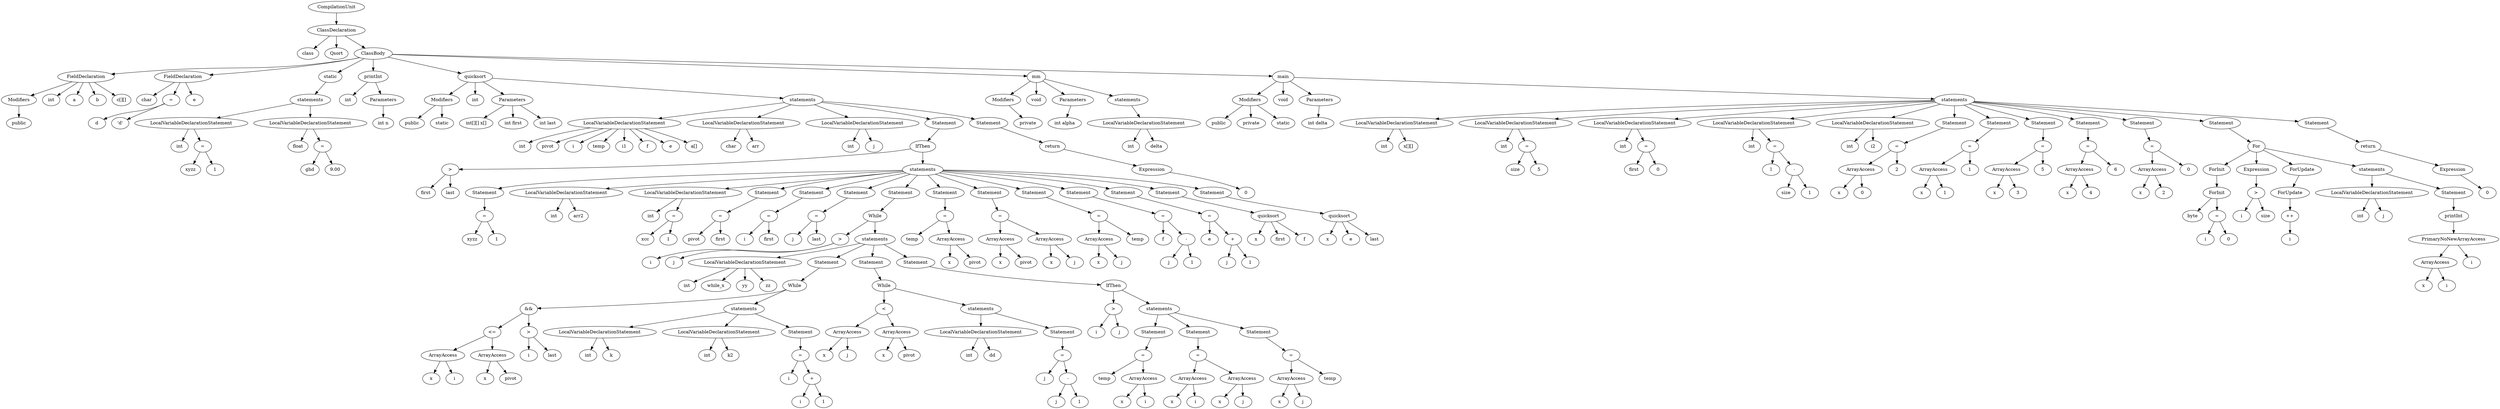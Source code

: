 digraph AST{ 
Node0 [label ="CompilationUnit"]
Node1 [label ="ClassDeclaration"]
Node2 [label ="class"]
Node3 [label ="Qsort"]
Node4 [label ="ClassBody"]
Node5 [label ="FieldDeclaration"]
Node6 [label ="FieldDeclaration"]
Node7 [label ="static"]
Node8 [label ="printInt"]
Node9 [label ="quicksort"]
Node10 [label ="mm"]
Node11 [label ="main"]
Node12 [label ="Modifiers"]
Node13 [label ="int"]
Node14 [label ="a"]
Node15 [label ="b"]
Node16 [label ="c[][]"]
Node17 [label ="char"]
Node18 [label ="="]
Node19 [label ="e"]
Node20 [label ="statements"]
Node21 [label ="int"]
Node22 [label ="Parameters"]
Node23 [label ="Modifiers"]
Node24 [label ="int"]
Node25 [label ="Parameters"]
Node26 [label ="statements"]
Node27 [label ="Modifiers"]
Node28 [label ="void"]
Node29 [label ="Parameters"]
Node30 [label ="statements"]
Node31 [label ="Modifiers"]
Node32 [label ="void"]
Node33 [label ="Parameters"]
Node34 [label ="statements"]
Node35 [label ="public"]
Node36 [label ="d"]
Node37 [label ="'d'"]
Node38 [label ="LocalVariableDeclarationStatement"]
Node39 [label ="LocalVariableDeclarationStatement"]
Node40 [label ="int n"]
Node41 [label ="public"]
Node42 [label ="static"]
Node43 [label ="int[][] x[]"]
Node44 [label ="int first"]
Node45 [label ="int last"]
Node46 [label ="LocalVariableDeclarationStatement"]
Node47 [label ="LocalVariableDeclarationStatement"]
Node48 [label ="LocalVariableDeclarationStatement"]
Node49 [label ="Statement"]
Node50 [label ="Statement"]
Node51 [label ="private"]
Node52 [label ="int alpha"]
Node53 [label ="LocalVariableDeclarationStatement"]
Node54 [label ="public"]
Node55 [label ="private"]
Node56 [label ="static"]
Node57 [label ="int delta"]
Node58 [label ="LocalVariableDeclarationStatement"]
Node59 [label ="LocalVariableDeclarationStatement"]
Node60 [label ="LocalVariableDeclarationStatement"]
Node61 [label ="LocalVariableDeclarationStatement"]
Node62 [label ="LocalVariableDeclarationStatement"]
Node63 [label ="Statement"]
Node64 [label ="Statement"]
Node65 [label ="Statement"]
Node66 [label ="Statement"]
Node67 [label ="Statement"]
Node68 [label ="Statement"]
Node69 [label ="Statement"]
Node70 [label ="int"]
Node71 [label ="="]
Node72 [label ="float"]
Node73 [label ="="]
Node74 [label ="int"]
Node75 [label ="pivot"]
Node76 [label ="i"]
Node77 [label ="temp"]
Node78 [label ="i1"]
Node79 [label ="f"]
Node80 [label ="e"]
Node81 [label ="a[]"]
Node82 [label ="char"]
Node83 [label ="arr"]
Node84 [label ="int"]
Node85 [label ="j"]
Node86 [label ="IfThen"]
Node87 [label ="return"]
Node88 [label ="int"]
Node89 [label ="delta"]
Node90 [label ="int"]
Node91 [label ="x[][]"]
Node92 [label ="int"]
Node93 [label ="="]
Node94 [label ="int"]
Node95 [label ="="]
Node96 [label ="int"]
Node97 [label ="="]
Node98 [label ="int"]
Node99 [label ="i2"]
Node100 [label ="="]
Node101 [label ="="]
Node102 [label ="="]
Node103 [label ="="]
Node104 [label ="="]
Node105 [label ="For"]
Node106 [label ="return"]
Node107 [label ="xyzz"]
Node108 [label ="1"]
Node109 [label ="ghd"]
Node110 [label ="9.00"]
Node111 [label =">"]
Node112 [label ="statements"]
Node113 [label ="Expression"]
Node114 [label ="size"]
Node115 [label ="5"]
Node116 [label ="first"]
Node117 [label ="0"]
Node118 [label ="l"]
Node119 [label ="-"]
Node120 [label ="ArrayAccess"]
Node121 [label ="2"]
Node122 [label ="ArrayAccess"]
Node123 [label ="1"]
Node124 [label ="ArrayAccess"]
Node125 [label ="5"]
Node126 [label ="ArrayAccess"]
Node127 [label ="6"]
Node128 [label ="ArrayAccess"]
Node129 [label ="0"]
Node130 [label ="ForInit"]
Node131 [label ="Expression"]
Node132 [label ="ForUpdate"]
Node133 [label ="statements"]
Node134 [label ="Expression"]
Node135 [label ="first"]
Node136 [label ="last"]
Node137 [label ="Statement"]
Node138 [label ="LocalVariableDeclarationStatement"]
Node139 [label ="LocalVariableDeclarationStatement"]
Node140 [label ="Statement"]
Node141 [label ="Statement"]
Node142 [label ="Statement"]
Node143 [label ="Statement"]
Node144 [label ="Statement"]
Node145 [label ="Statement"]
Node146 [label ="Statement"]
Node147 [label ="Statement"]
Node148 [label ="Statement"]
Node149 [label ="Statement"]
Node150 [label ="Statement"]
Node151 [label ="0"]
Node152 [label ="size"]
Node153 [label ="1"]
Node154 [label ="x"]
Node155 [label ="0"]
Node156 [label ="x"]
Node157 [label ="1"]
Node158 [label ="x"]
Node159 [label ="3"]
Node160 [label ="x"]
Node161 [label ="4"]
Node162 [label ="x"]
Node163 [label ="2"]
Node164 [label ="ForInit"]
Node165 [label =">"]
Node166 [label ="ForUpdate"]
Node167 [label ="LocalVariableDeclarationStatement"]
Node168 [label ="Statement"]
Node169 [label ="0"]
Node170 [label ="="]
Node171 [label ="int"]
Node172 [label ="arr2"]
Node173 [label ="int"]
Node174 [label ="="]
Node175 [label ="="]
Node176 [label ="="]
Node177 [label ="="]
Node178 [label ="While"]
Node179 [label ="="]
Node180 [label ="="]
Node181 [label ="="]
Node182 [label ="="]
Node183 [label ="="]
Node184 [label ="quicksort"]
Node185 [label ="quicksort"]
Node186 [label ="byte"]
Node187 [label ="="]
Node188 [label ="i"]
Node189 [label ="size"]
Node190 [label ="++"]
Node191 [label ="int"]
Node192 [label ="j"]
Node193 [label ="printInt"]
Node194 [label ="xyzz"]
Node195 [label ="1"]
Node196 [label ="xcc"]
Node197 [label ="1"]
Node198 [label ="pivot"]
Node199 [label ="first"]
Node200 [label ="i"]
Node201 [label ="first"]
Node202 [label ="j"]
Node203 [label ="last"]
Node204 [label =">"]
Node205 [label ="statements"]
Node206 [label ="temp"]
Node207 [label ="ArrayAccess"]
Node208 [label ="ArrayAccess"]
Node209 [label ="ArrayAccess"]
Node210 [label ="ArrayAccess"]
Node211 [label ="temp"]
Node212 [label ="f"]
Node213 [label ="-"]
Node214 [label ="e"]
Node215 [label ="+"]
Node216 [label ="x"]
Node217 [label ="first"]
Node218 [label ="f"]
Node219 [label ="x"]
Node220 [label ="e"]
Node221 [label ="last"]
Node222 [label ="i"]
Node223 [label ="0"]
Node224 [label ="i"]
Node225 [label ="PrimaryNoNewArrayAccess"]
Node226 [label ="i"]
Node227 [label ="j"]
Node228 [label ="LocalVariableDeclarationStatement"]
Node229 [label ="Statement"]
Node230 [label ="Statement"]
Node231 [label ="Statement"]
Node232 [label ="x"]
Node233 [label ="pivot"]
Node234 [label ="x"]
Node235 [label ="pivot"]
Node236 [label ="x"]
Node237 [label ="j"]
Node238 [label ="x"]
Node239 [label ="j"]
Node240 [label ="j"]
Node241 [label ="1"]
Node242 [label ="j"]
Node243 [label ="1"]
Node244 [label ="ArrayAccess"]
Node245 [label ="i"]
Node246 [label ="int"]
Node247 [label ="while_x"]
Node248 [label ="yy"]
Node249 [label ="zz"]
Node250 [label ="While"]
Node251 [label ="While"]
Node252 [label ="IfThen"]
Node253 [label ="x"]
Node254 [label ="i"]
Node255 [label ="&&"]
Node256 [label ="statements"]
Node257 [label ="<"]
Node258 [label ="statements"]
Node259 [label =">"]
Node260 [label ="statements"]
Node261 [label ="<="]
Node262 [label =">"]
Node263 [label ="LocalVariableDeclarationStatement"]
Node264 [label ="LocalVariableDeclarationStatement"]
Node265 [label ="Statement"]
Node266 [label ="ArrayAccess"]
Node267 [label ="ArrayAccess"]
Node268 [label ="LocalVariableDeclarationStatement"]
Node269 [label ="Statement"]
Node270 [label ="i"]
Node271 [label ="j"]
Node272 [label ="Statement"]
Node273 [label ="Statement"]
Node274 [label ="Statement"]
Node275 [label ="ArrayAccess"]
Node276 [label ="ArrayAccess"]
Node277 [label ="i"]
Node278 [label ="last"]
Node279 [label ="int"]
Node280 [label ="k"]
Node281 [label ="int"]
Node282 [label ="k2"]
Node283 [label ="="]
Node284 [label ="x"]
Node285 [label ="j"]
Node286 [label ="x"]
Node287 [label ="pivot"]
Node288 [label ="int"]
Node289 [label ="dd"]
Node290 [label ="="]
Node291 [label ="="]
Node292 [label ="="]
Node293 [label ="="]
Node294 [label ="x"]
Node295 [label ="i"]
Node296 [label ="x"]
Node297 [label ="pivot"]
Node298 [label ="i"]
Node299 [label ="+"]
Node300 [label ="j"]
Node301 [label ="-"]
Node302 [label ="temp"]
Node303 [label ="ArrayAccess"]
Node304 [label ="ArrayAccess"]
Node305 [label ="ArrayAccess"]
Node306 [label ="ArrayAccess"]
Node307 [label ="temp"]
Node308 [label ="i"]
Node309 [label ="1"]
Node310 [label ="j"]
Node311 [label ="1"]
Node312 [label ="x"]
Node313 [label ="i"]
Node314 [label ="x"]
Node315 [label ="i"]
Node316 [label ="x"]
Node317 [label ="j"]
Node318 [label ="x"]
Node319 [label ="j"]
Node0 -> {Node1}
Node1 -> {Node2,Node3,Node4}
Node2 -> {}
Node3 -> {}
Node4 -> {Node5,Node6,Node7,Node8,Node9,Node10,Node11}
Node5 -> {Node12,Node13,Node14,Node15,Node16}
Node6 -> {Node17,Node18,Node19}
Node7 -> {Node20}
Node8 -> {Node21,Node22}
Node9 -> {Node23,Node24,Node25,Node26}
Node10 -> {Node27,Node28,Node29,Node30}
Node11 -> {Node31,Node32,Node33,Node34}
Node12 -> {Node35}
Node13 -> {}
Node14 -> {}
Node15 -> {}
Node16 -> {}
Node17 -> {}
Node18 -> {Node36,Node37}
Node19 -> {}
Node20 -> {Node38,Node39}
Node21 -> {}
Node22 -> {Node40}
Node23 -> {Node41,Node42}
Node24 -> {}
Node25 -> {Node43,Node44,Node45}
Node26 -> {Node46,Node47,Node48,Node49,Node50}
Node27 -> {Node51}
Node28 -> {}
Node29 -> {Node52}
Node30 -> {Node53}
Node31 -> {Node54,Node55,Node56}
Node32 -> {}
Node33 -> {Node57}
Node34 -> {Node58,Node59,Node60,Node61,Node62,Node63,Node64,Node65,Node66,Node67,Node68,Node69}
Node35 -> {}
Node36 -> {}
Node37 -> {}
Node38 -> {Node70,Node71}
Node39 -> {Node72,Node73}
Node40 -> {}
Node41 -> {}
Node42 -> {}
Node43 -> {}
Node44 -> {}
Node45 -> {}
Node46 -> {Node74,Node75,Node76,Node77,Node78,Node79,Node80,Node81}
Node47 -> {Node82,Node83}
Node48 -> {Node84,Node85}
Node49 -> {Node86}
Node50 -> {Node87}
Node51 -> {}
Node52 -> {}
Node53 -> {Node88,Node89}
Node54 -> {}
Node55 -> {}
Node56 -> {}
Node57 -> {}
Node58 -> {Node90,Node91}
Node59 -> {Node92,Node93}
Node60 -> {Node94,Node95}
Node61 -> {Node96,Node97}
Node62 -> {Node98,Node99}
Node63 -> {Node100}
Node64 -> {Node101}
Node65 -> {Node102}
Node66 -> {Node103}
Node67 -> {Node104}
Node68 -> {Node105}
Node69 -> {Node106}
Node70 -> {}
Node71 -> {Node107,Node108}
Node72 -> {}
Node73 -> {Node109,Node110}
Node74 -> {}
Node75 -> {}
Node76 -> {}
Node77 -> {}
Node78 -> {}
Node79 -> {}
Node80 -> {}
Node81 -> {}
Node82 -> {}
Node83 -> {}
Node84 -> {}
Node85 -> {}
Node86 -> {Node111,Node112}
Node87 -> {Node113}
Node88 -> {}
Node89 -> {}
Node90 -> {}
Node91 -> {}
Node92 -> {}
Node93 -> {Node114,Node115}
Node94 -> {}
Node95 -> {Node116,Node117}
Node96 -> {}
Node97 -> {Node118,Node119}
Node98 -> {}
Node99 -> {}
Node100 -> {Node120,Node121}
Node101 -> {Node122,Node123}
Node102 -> {Node124,Node125}
Node103 -> {Node126,Node127}
Node104 -> {Node128,Node129}
Node105 -> {Node130,Node131,Node132,Node133}
Node106 -> {Node134}
Node107 -> {}
Node108 -> {}
Node109 -> {}
Node110 -> {}
Node111 -> {Node135,Node136}
Node112 -> {Node137,Node138,Node139,Node140,Node141,Node142,Node143,Node144,Node145,Node146,Node147,Node148,Node149,Node150}
Node113 -> {Node151}
Node114 -> {}
Node115 -> {}
Node116 -> {}
Node117 -> {}
Node118 -> {}
Node119 -> {Node152,Node153}
Node120 -> {Node154,Node155}
Node121 -> {}
Node122 -> {Node156,Node157}
Node123 -> {}
Node124 -> {Node158,Node159}
Node125 -> {}
Node126 -> {Node160,Node161}
Node127 -> {}
Node128 -> {Node162,Node163}
Node129 -> {}
Node130 -> {Node164}
Node131 -> {Node165}
Node132 -> {Node166}
Node133 -> {Node167,Node168}
Node134 -> {Node169}
Node135 -> {}
Node136 -> {}
Node137 -> {Node170}
Node138 -> {Node171,Node172}
Node139 -> {Node173,Node174}
Node140 -> {Node175}
Node141 -> {Node176}
Node142 -> {Node177}
Node143 -> {Node178}
Node144 -> {Node179}
Node145 -> {Node180}
Node146 -> {Node181}
Node147 -> {Node182}
Node148 -> {Node183}
Node149 -> {Node184}
Node150 -> {Node185}
Node151 -> {}
Node152 -> {}
Node153 -> {}
Node154 -> {}
Node155 -> {}
Node156 -> {}
Node157 -> {}
Node158 -> {}
Node159 -> {}
Node160 -> {}
Node161 -> {}
Node162 -> {}
Node163 -> {}
Node164 -> {Node186,Node187}
Node165 -> {Node188,Node189}
Node166 -> {Node190}
Node167 -> {Node191,Node192}
Node168 -> {Node193}
Node169 -> {}
Node170 -> {Node194,Node195}
Node171 -> {}
Node172 -> {}
Node173 -> {}
Node174 -> {Node196,Node197}
Node175 -> {Node198,Node199}
Node176 -> {Node200,Node201}
Node177 -> {Node202,Node203}
Node178 -> {Node204,Node205}
Node179 -> {Node206,Node207}
Node180 -> {Node208,Node209}
Node181 -> {Node210,Node211}
Node182 -> {Node212,Node213}
Node183 -> {Node214,Node215}
Node184 -> {Node216,Node217,Node218}
Node185 -> {Node219,Node220,Node221}
Node186 -> {}
Node187 -> {Node222,Node223}
Node188 -> {}
Node189 -> {}
Node190 -> {Node224}
Node191 -> {}
Node192 -> {}
Node193 -> {Node225}
Node194 -> {}
Node195 -> {}
Node196 -> {}
Node197 -> {}
Node198 -> {}
Node199 -> {}
Node200 -> {}
Node201 -> {}
Node202 -> {}
Node203 -> {}
Node204 -> {Node226,Node227}
Node205 -> {Node228,Node229,Node230,Node231}
Node206 -> {}
Node207 -> {Node232,Node233}
Node208 -> {Node234,Node235}
Node209 -> {Node236,Node237}
Node210 -> {Node238,Node239}
Node211 -> {}
Node212 -> {}
Node213 -> {Node240,Node241}
Node214 -> {}
Node215 -> {Node242,Node243}
Node216 -> {}
Node217 -> {}
Node218 -> {}
Node219 -> {}
Node220 -> {}
Node221 -> {}
Node222 -> {}
Node223 -> {}
Node224 -> {}
Node225 -> {Node244,Node245}
Node226 -> {}
Node227 -> {}
Node228 -> {Node246,Node247,Node248,Node249}
Node229 -> {Node250}
Node230 -> {Node251}
Node231 -> {Node252}
Node232 -> {}
Node233 -> {}
Node234 -> {}
Node235 -> {}
Node236 -> {}
Node237 -> {}
Node238 -> {}
Node239 -> {}
Node240 -> {}
Node241 -> {}
Node242 -> {}
Node243 -> {}
Node244 -> {Node253,Node254}
Node245 -> {}
Node246 -> {}
Node247 -> {}
Node248 -> {}
Node249 -> {}
Node250 -> {Node255,Node256}
Node251 -> {Node257,Node258}
Node252 -> {Node259,Node260}
Node253 -> {}
Node254 -> {}
Node255 -> {Node261,Node262}
Node256 -> {Node263,Node264,Node265}
Node257 -> {Node266,Node267}
Node258 -> {Node268,Node269}
Node259 -> {Node270,Node271}
Node260 -> {Node272,Node273,Node274}
Node261 -> {Node275,Node276}
Node262 -> {Node277,Node278}
Node263 -> {Node279,Node280}
Node264 -> {Node281,Node282}
Node265 -> {Node283}
Node266 -> {Node284,Node285}
Node267 -> {Node286,Node287}
Node268 -> {Node288,Node289}
Node269 -> {Node290}
Node270 -> {}
Node271 -> {}
Node272 -> {Node291}
Node273 -> {Node292}
Node274 -> {Node293}
Node275 -> {Node294,Node295}
Node276 -> {Node296,Node297}
Node277 -> {}
Node278 -> {}
Node279 -> {}
Node280 -> {}
Node281 -> {}
Node282 -> {}
Node283 -> {Node298,Node299}
Node284 -> {}
Node285 -> {}
Node286 -> {}
Node287 -> {}
Node288 -> {}
Node289 -> {}
Node290 -> {Node300,Node301}
Node291 -> {Node302,Node303}
Node292 -> {Node304,Node305}
Node293 -> {Node306,Node307}
Node294 -> {}
Node295 -> {}
Node296 -> {}
Node297 -> {}
Node298 -> {}
Node299 -> {Node308,Node309}
Node300 -> {}
Node301 -> {Node310,Node311}
Node302 -> {}
Node303 -> {Node312,Node313}
Node304 -> {Node314,Node315}
Node305 -> {Node316,Node317}
Node306 -> {Node318,Node319}
Node307 -> {}
Node308 -> {}
Node309 -> {}
Node310 -> {}
Node311 -> {}
Node312 -> {}
Node313 -> {}
Node314 -> {}
Node315 -> {}
Node316 -> {}
Node317 -> {}
Node318 -> {}
Node319 -> {}
} 
